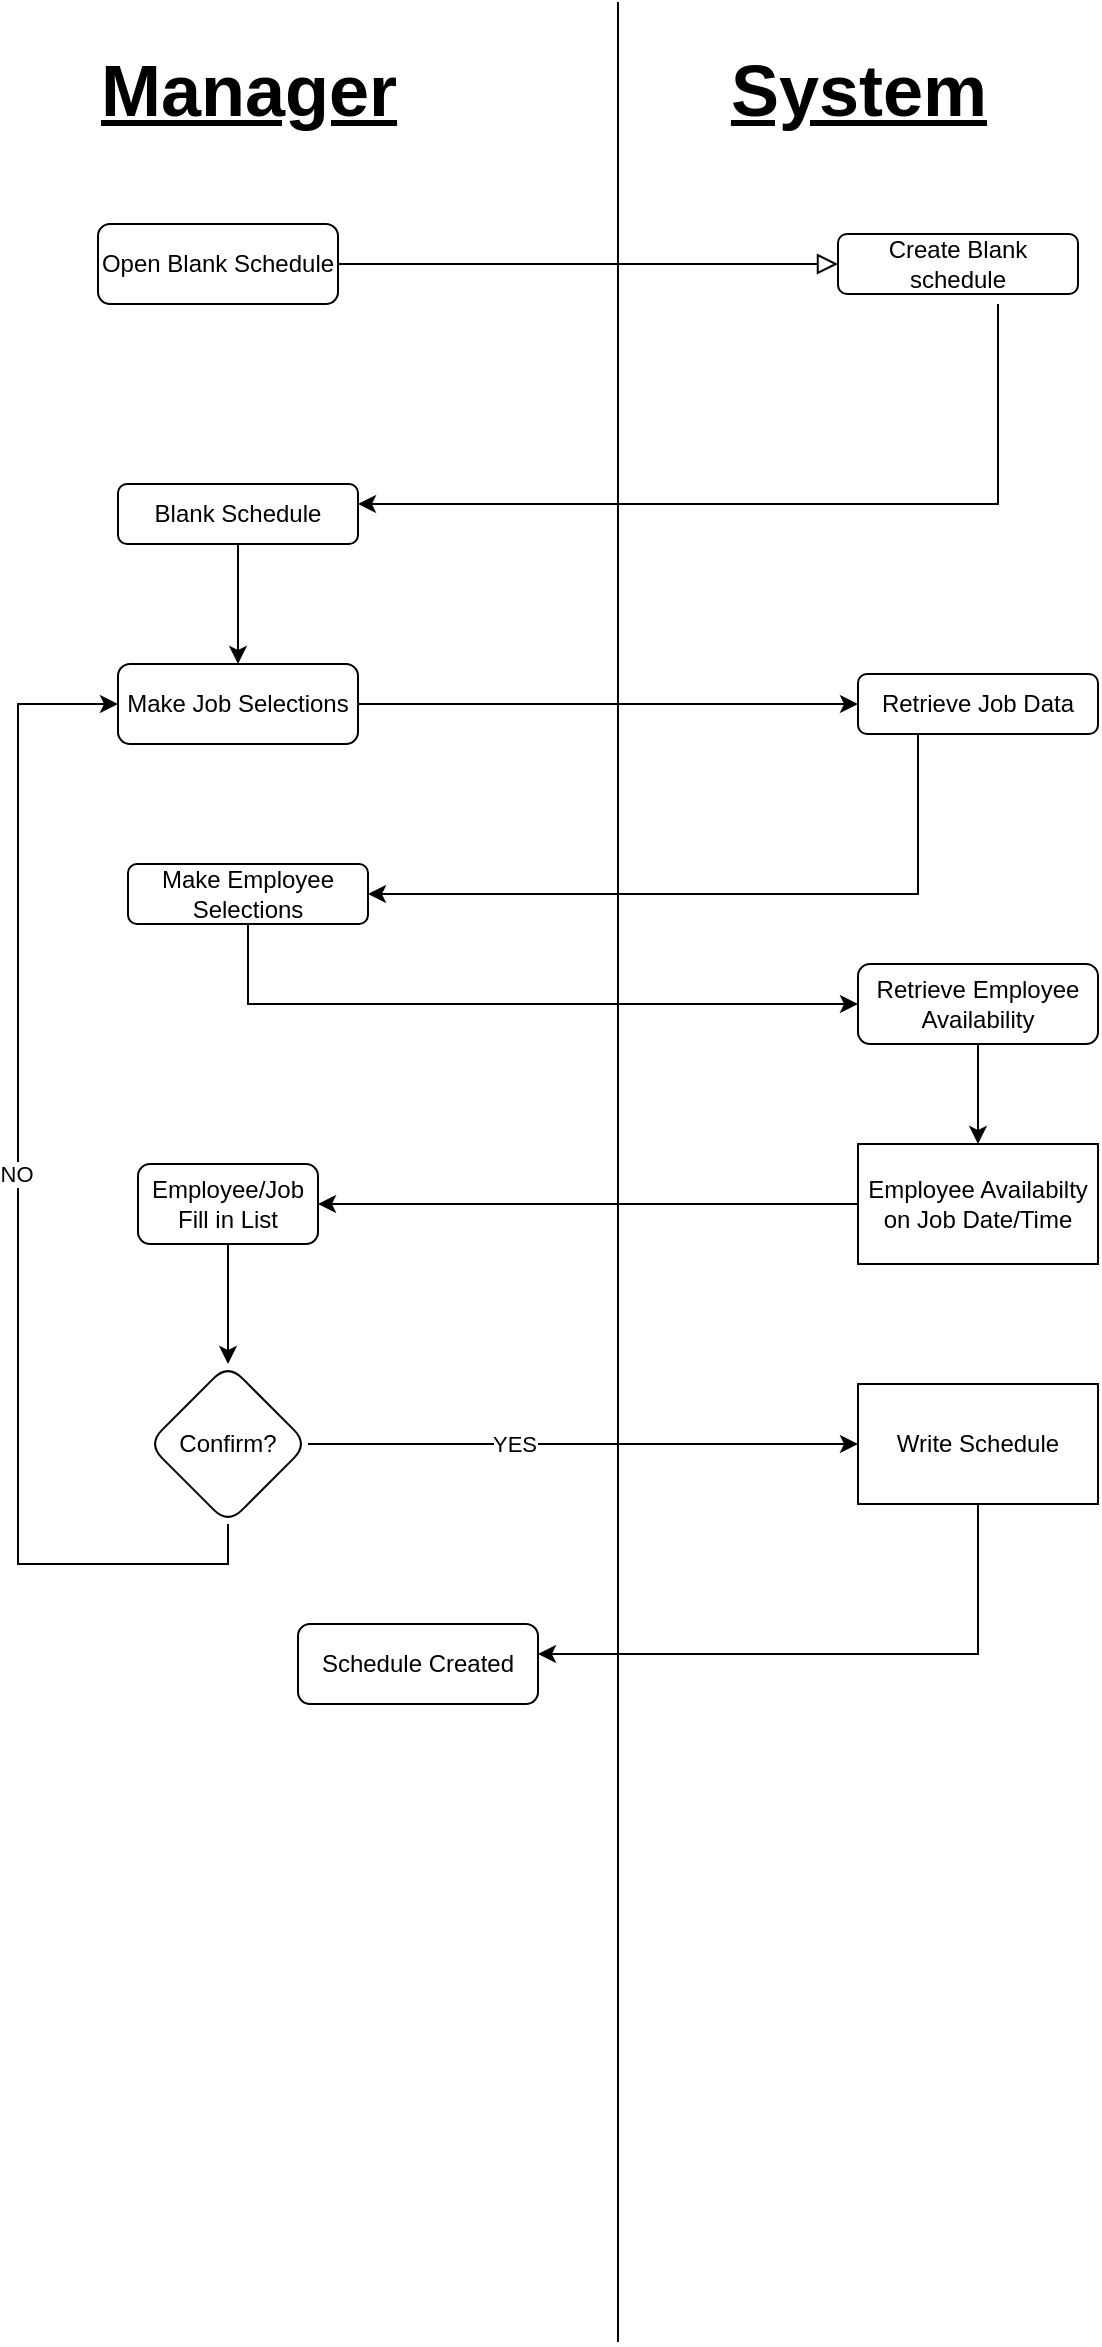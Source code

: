 <mxfile version="24.7.17">
  <diagram id="C5RBs43oDa-KdzZeNtuy" name="Page-1">
    <mxGraphModel dx="1434" dy="1951" grid="1" gridSize="10" guides="1" tooltips="1" connect="1" arrows="1" fold="1" page="1" pageScale="1" pageWidth="827" pageHeight="1169" math="0" shadow="0">
      <root>
        <mxCell id="WIyWlLk6GJQsqaUBKTNV-0" />
        <mxCell id="WIyWlLk6GJQsqaUBKTNV-1" parent="WIyWlLk6GJQsqaUBKTNV-0" />
        <mxCell id="WIyWlLk6GJQsqaUBKTNV-2" value="" style="rounded=0;html=1;jettySize=auto;orthogonalLoop=1;fontSize=11;endArrow=block;endFill=0;endSize=8;strokeWidth=1;shadow=0;labelBackgroundColor=none;edgeStyle=orthogonalEdgeStyle;" parent="WIyWlLk6GJQsqaUBKTNV-1" source="WIyWlLk6GJQsqaUBKTNV-3" edge="1">
          <mxGeometry relative="1" as="geometry">
            <mxPoint x="510" y="130" as="targetPoint" />
          </mxGeometry>
        </mxCell>
        <mxCell id="WIyWlLk6GJQsqaUBKTNV-3" value="Open Blank Schedule" style="rounded=1;whiteSpace=wrap;html=1;fontSize=12;glass=0;strokeWidth=1;shadow=0;" parent="WIyWlLk6GJQsqaUBKTNV-1" vertex="1">
          <mxGeometry x="140" y="110" width="120" height="40" as="geometry" />
        </mxCell>
        <mxCell id="gsG3Rcr3oYXjISQcP4ea-0" value="&lt;font style=&quot;font-size: 36px;&quot;&gt;&lt;b&gt;&lt;u&gt;Manager&lt;/u&gt;&lt;/b&gt;&lt;/font&gt;" style="text;html=1;align=center;verticalAlign=middle;resizable=0;points=[];autosize=1;strokeColor=none;fillColor=none;" parent="WIyWlLk6GJQsqaUBKTNV-1" vertex="1">
          <mxGeometry x="130" y="13" width="170" height="60" as="geometry" />
        </mxCell>
        <mxCell id="gsG3Rcr3oYXjISQcP4ea-1" value="&lt;font style=&quot;font-size: 36px;&quot;&gt;&lt;b&gt;&lt;u&gt;System&lt;/u&gt;&lt;/b&gt;&lt;/font&gt;" style="text;html=1;align=center;verticalAlign=middle;resizable=0;points=[];autosize=1;strokeColor=none;fillColor=none;" parent="WIyWlLk6GJQsqaUBKTNV-1" vertex="1">
          <mxGeometry x="445" y="13" width="150" height="60" as="geometry" />
        </mxCell>
        <mxCell id="gsG3Rcr3oYXjISQcP4ea-2" value="" style="endArrow=none;html=1;rounded=0;" parent="WIyWlLk6GJQsqaUBKTNV-1" edge="1">
          <mxGeometry width="50" height="50" relative="1" as="geometry">
            <mxPoint x="400" y="1169" as="sourcePoint" />
            <mxPoint x="400" y="-1" as="targetPoint" />
          </mxGeometry>
        </mxCell>
        <mxCell id="gsG3Rcr3oYXjISQcP4ea-3" value="Create Blank schedule" style="rounded=1;whiteSpace=wrap;html=1;" parent="WIyWlLk6GJQsqaUBKTNV-1" vertex="1">
          <mxGeometry x="510" y="115" width="120" height="30" as="geometry" />
        </mxCell>
        <mxCell id="gsG3Rcr3oYXjISQcP4ea-4" value="" style="endArrow=classic;html=1;rounded=0;" parent="WIyWlLk6GJQsqaUBKTNV-1" edge="1">
          <mxGeometry width="50" height="50" relative="1" as="geometry">
            <mxPoint x="590" y="150" as="sourcePoint" />
            <mxPoint x="270" y="250" as="targetPoint" />
            <Array as="points">
              <mxPoint x="590" y="250" />
            </Array>
          </mxGeometry>
        </mxCell>
        <mxCell id="gsG3Rcr3oYXjISQcP4ea-7" style="edgeStyle=orthogonalEdgeStyle;rounded=0;orthogonalLoop=1;jettySize=auto;html=1;entryX=0.5;entryY=0;entryDx=0;entryDy=0;" parent="WIyWlLk6GJQsqaUBKTNV-1" source="gsG3Rcr3oYXjISQcP4ea-5" edge="1">
          <mxGeometry relative="1" as="geometry">
            <mxPoint x="210" y="330" as="targetPoint" />
          </mxGeometry>
        </mxCell>
        <mxCell id="gsG3Rcr3oYXjISQcP4ea-5" value="Blank Schedule" style="rounded=1;whiteSpace=wrap;html=1;" parent="WIyWlLk6GJQsqaUBKTNV-1" vertex="1">
          <mxGeometry x="150" y="240" width="120" height="30" as="geometry" />
        </mxCell>
        <mxCell id="gsG3Rcr3oYXjISQcP4ea-9" style="edgeStyle=orthogonalEdgeStyle;rounded=0;orthogonalLoop=1;jettySize=auto;html=1;" parent="WIyWlLk6GJQsqaUBKTNV-1" source="gsG3Rcr3oYXjISQcP4ea-8" edge="1">
          <mxGeometry relative="1" as="geometry">
            <mxPoint x="520" y="350" as="targetPoint" />
          </mxGeometry>
        </mxCell>
        <mxCell id="gsG3Rcr3oYXjISQcP4ea-8" value="Make Job Selections" style="rounded=1;whiteSpace=wrap;html=1;" parent="WIyWlLk6GJQsqaUBKTNV-1" vertex="1">
          <mxGeometry x="150" y="330" width="120" height="40" as="geometry" />
        </mxCell>
        <mxCell id="gsG3Rcr3oYXjISQcP4ea-11" style="edgeStyle=orthogonalEdgeStyle;rounded=0;orthogonalLoop=1;jettySize=auto;html=1;" parent="WIyWlLk6GJQsqaUBKTNV-1" source="gsG3Rcr3oYXjISQcP4ea-10" target="gsG3Rcr3oYXjISQcP4ea-12" edge="1">
          <mxGeometry relative="1" as="geometry">
            <mxPoint x="270" y="460" as="targetPoint" />
            <Array as="points">
              <mxPoint x="550" y="445" />
            </Array>
          </mxGeometry>
        </mxCell>
        <mxCell id="gsG3Rcr3oYXjISQcP4ea-10" value="Retrieve Job Data" style="rounded=1;whiteSpace=wrap;html=1;" parent="WIyWlLk6GJQsqaUBKTNV-1" vertex="1">
          <mxGeometry x="520" y="335" width="120" height="30" as="geometry" />
        </mxCell>
        <mxCell id="gsG3Rcr3oYXjISQcP4ea-12" value="Make Employee Selections" style="rounded=1;whiteSpace=wrap;html=1;" parent="WIyWlLk6GJQsqaUBKTNV-1" vertex="1">
          <mxGeometry x="155" y="430" width="120" height="30" as="geometry" />
        </mxCell>
        <mxCell id="gsG3Rcr3oYXjISQcP4ea-13" value="" style="endArrow=classic;html=1;rounded=0;exitX=0.5;exitY=1;exitDx=0;exitDy=0;" parent="WIyWlLk6GJQsqaUBKTNV-1" source="gsG3Rcr3oYXjISQcP4ea-12" target="gsG3Rcr3oYXjISQcP4ea-14" edge="1">
          <mxGeometry width="50" height="50" relative="1" as="geometry">
            <mxPoint x="220" y="560" as="sourcePoint" />
            <mxPoint x="520" y="500" as="targetPoint" />
            <Array as="points">
              <mxPoint x="215" y="500" />
            </Array>
          </mxGeometry>
        </mxCell>
        <mxCell id="gsG3Rcr3oYXjISQcP4ea-16" value="" style="edgeStyle=orthogonalEdgeStyle;rounded=0;orthogonalLoop=1;jettySize=auto;html=1;entryX=0.5;entryY=0;entryDx=0;entryDy=0;" parent="WIyWlLk6GJQsqaUBKTNV-1" source="gsG3Rcr3oYXjISQcP4ea-14" target="gsG3Rcr3oYXjISQcP4ea-21" edge="1">
          <mxGeometry relative="1" as="geometry">
            <mxPoint x="580" y="562.5" as="targetPoint" />
            <Array as="points" />
          </mxGeometry>
        </mxCell>
        <mxCell id="gsG3Rcr3oYXjISQcP4ea-14" value="Retrieve Employee Availability" style="rounded=1;whiteSpace=wrap;html=1;" parent="WIyWlLk6GJQsqaUBKTNV-1" vertex="1">
          <mxGeometry x="520" y="480" width="120" height="40" as="geometry" />
        </mxCell>
        <mxCell id="gsG3Rcr3oYXjISQcP4ea-22" style="edgeStyle=orthogonalEdgeStyle;rounded=0;orthogonalLoop=1;jettySize=auto;html=1;" parent="WIyWlLk6GJQsqaUBKTNV-1" source="gsG3Rcr3oYXjISQcP4ea-21" edge="1">
          <mxGeometry relative="1" as="geometry">
            <mxPoint x="250" y="600" as="targetPoint" />
          </mxGeometry>
        </mxCell>
        <mxCell id="gsG3Rcr3oYXjISQcP4ea-21" value="Employee Availabilty on Job Date/Time" style="rounded=0;whiteSpace=wrap;html=1;" parent="WIyWlLk6GJQsqaUBKTNV-1" vertex="1">
          <mxGeometry x="520" y="570" width="120" height="60" as="geometry" />
        </mxCell>
        <mxCell id="gsG3Rcr3oYXjISQcP4ea-25" value="" style="edgeStyle=orthogonalEdgeStyle;rounded=0;orthogonalLoop=1;jettySize=auto;html=1;" parent="WIyWlLk6GJQsqaUBKTNV-1" source="gsG3Rcr3oYXjISQcP4ea-23" target="gsG3Rcr3oYXjISQcP4ea-24" edge="1">
          <mxGeometry relative="1" as="geometry" />
        </mxCell>
        <mxCell id="gsG3Rcr3oYXjISQcP4ea-23" value="Employee/Job Fill in List" style="rounded=1;whiteSpace=wrap;html=1;" parent="WIyWlLk6GJQsqaUBKTNV-1" vertex="1">
          <mxGeometry x="160" y="580" width="90" height="40" as="geometry" />
        </mxCell>
        <mxCell id="gsG3Rcr3oYXjISQcP4ea-27" value="" style="edgeStyle=orthogonalEdgeStyle;rounded=0;orthogonalLoop=1;jettySize=auto;html=1;" parent="WIyWlLk6GJQsqaUBKTNV-1" source="gsG3Rcr3oYXjISQcP4ea-24" edge="1">
          <mxGeometry relative="1" as="geometry">
            <mxPoint x="520" y="720" as="targetPoint" />
          </mxGeometry>
        </mxCell>
        <mxCell id="gsG3Rcr3oYXjISQcP4ea-28" value="YES" style="edgeLabel;html=1;align=center;verticalAlign=middle;resizable=0;points=[];" parent="gsG3Rcr3oYXjISQcP4ea-27" vertex="1" connectable="0">
          <mxGeometry x="-0.251" relative="1" as="geometry">
            <mxPoint as="offset" />
          </mxGeometry>
        </mxCell>
        <mxCell id="gsG3Rcr3oYXjISQcP4ea-34" style="edgeStyle=orthogonalEdgeStyle;rounded=0;orthogonalLoop=1;jettySize=auto;html=1;exitX=0.5;exitY=1;exitDx=0;exitDy=0;entryX=0;entryY=0.5;entryDx=0;entryDy=0;" parent="WIyWlLk6GJQsqaUBKTNV-1" source="gsG3Rcr3oYXjISQcP4ea-24" target="gsG3Rcr3oYXjISQcP4ea-8" edge="1">
          <mxGeometry relative="1" as="geometry">
            <mxPoint x="205" y="900" as="targetPoint" />
            <Array as="points">
              <mxPoint x="205" y="780" />
              <mxPoint x="100" y="780" />
              <mxPoint x="100" y="350" />
            </Array>
          </mxGeometry>
        </mxCell>
        <mxCell id="gsG3Rcr3oYXjISQcP4ea-35" value="NO" style="edgeLabel;html=1;align=center;verticalAlign=middle;resizable=0;points=[];" parent="gsG3Rcr3oYXjISQcP4ea-34" vertex="1" connectable="0">
          <mxGeometry x="0.06" y="1" relative="1" as="geometry">
            <mxPoint as="offset" />
          </mxGeometry>
        </mxCell>
        <mxCell id="gsG3Rcr3oYXjISQcP4ea-24" value="Confirm?" style="rhombus;whiteSpace=wrap;html=1;rounded=1;" parent="WIyWlLk6GJQsqaUBKTNV-1" vertex="1">
          <mxGeometry x="165" y="680" width="80" height="80" as="geometry" />
        </mxCell>
        <mxCell id="gsG3Rcr3oYXjISQcP4ea-32" style="edgeStyle=orthogonalEdgeStyle;rounded=0;orthogonalLoop=1;jettySize=auto;html=1;entryX=1;entryY=0.75;entryDx=0;entryDy=0;" parent="WIyWlLk6GJQsqaUBKTNV-1" source="gsG3Rcr3oYXjISQcP4ea-29" edge="1">
          <mxGeometry relative="1" as="geometry">
            <mxPoint x="360" y="825" as="targetPoint" />
            <Array as="points">
              <mxPoint x="580" y="825" />
            </Array>
          </mxGeometry>
        </mxCell>
        <mxCell id="gsG3Rcr3oYXjISQcP4ea-29" value="Write Schedule" style="whiteSpace=wrap;html=1;" parent="WIyWlLk6GJQsqaUBKTNV-1" vertex="1">
          <mxGeometry x="520" y="690" width="120" height="60" as="geometry" />
        </mxCell>
        <mxCell id="gsG3Rcr3oYXjISQcP4ea-33" value="Schedule Created" style="rounded=1;whiteSpace=wrap;html=1;" parent="WIyWlLk6GJQsqaUBKTNV-1" vertex="1">
          <mxGeometry x="240" y="810" width="120" height="40" as="geometry" />
        </mxCell>
      </root>
    </mxGraphModel>
  </diagram>
</mxfile>
